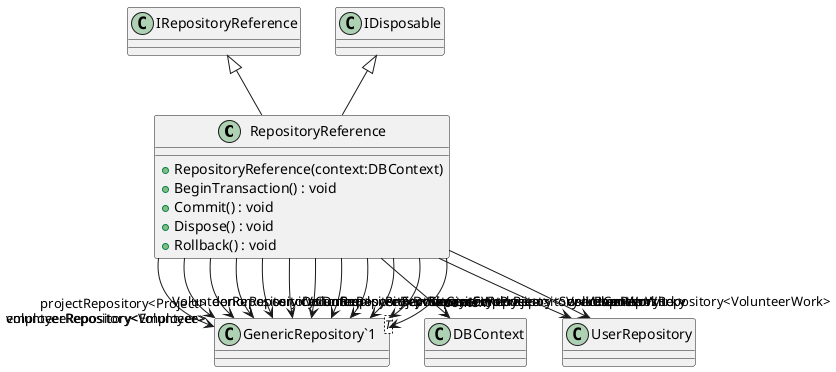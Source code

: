 @startuml
class RepositoryReference {
    + RepositoryReference(context:DBContext)
    + BeginTransaction() : void
    + Commit() : void
    + Dispose() : void
    + Rollback() : void
}
class "GenericRepository`1"<T> {
}
IRepositoryReference <|-- RepositoryReference
IDisposable <|-- RepositoryReference
RepositoryReference --> "context" DBContext
RepositoryReference --> "employeeRepository<Employee>" "GenericRepository`1"
RepositoryReference --> "donorRepository<Donor>" "GenericRepository`1"
RepositoryReference --> "projectRepository<Project>" "GenericRepository`1"
RepositoryReference --> "serviceCenterRepository<ServiceCenter>" "GenericRepository`1"
RepositoryReference --> "userRepository" UserRepository
RepositoryReference --> "volunteerRepository<Volunteer>" "GenericRepository`1"
RepositoryReference --> "volunteerWorkRepository<VolunteerWork>" "GenericRepository`1"
RepositoryReference --> "EmployeeRepository<Employee>" "GenericRepository`1"
RepositoryReference --> "DonorRepository<Donor>" "GenericRepository`1"
RepositoryReference --> "ProjectRepository<Project>" "GenericRepository`1"
RepositoryReference --> "ServiceCenterRepository<ServiceCenter>" "GenericRepository`1"
RepositoryReference --> "UserRepository" UserRepository
RepositoryReference --> "VolunteerRepository<Volunteer>" "GenericRepository`1"
RepositoryReference --> "VolunteerWorkRepository<VolunteerWork>" "GenericRepository`1"
@enduml
